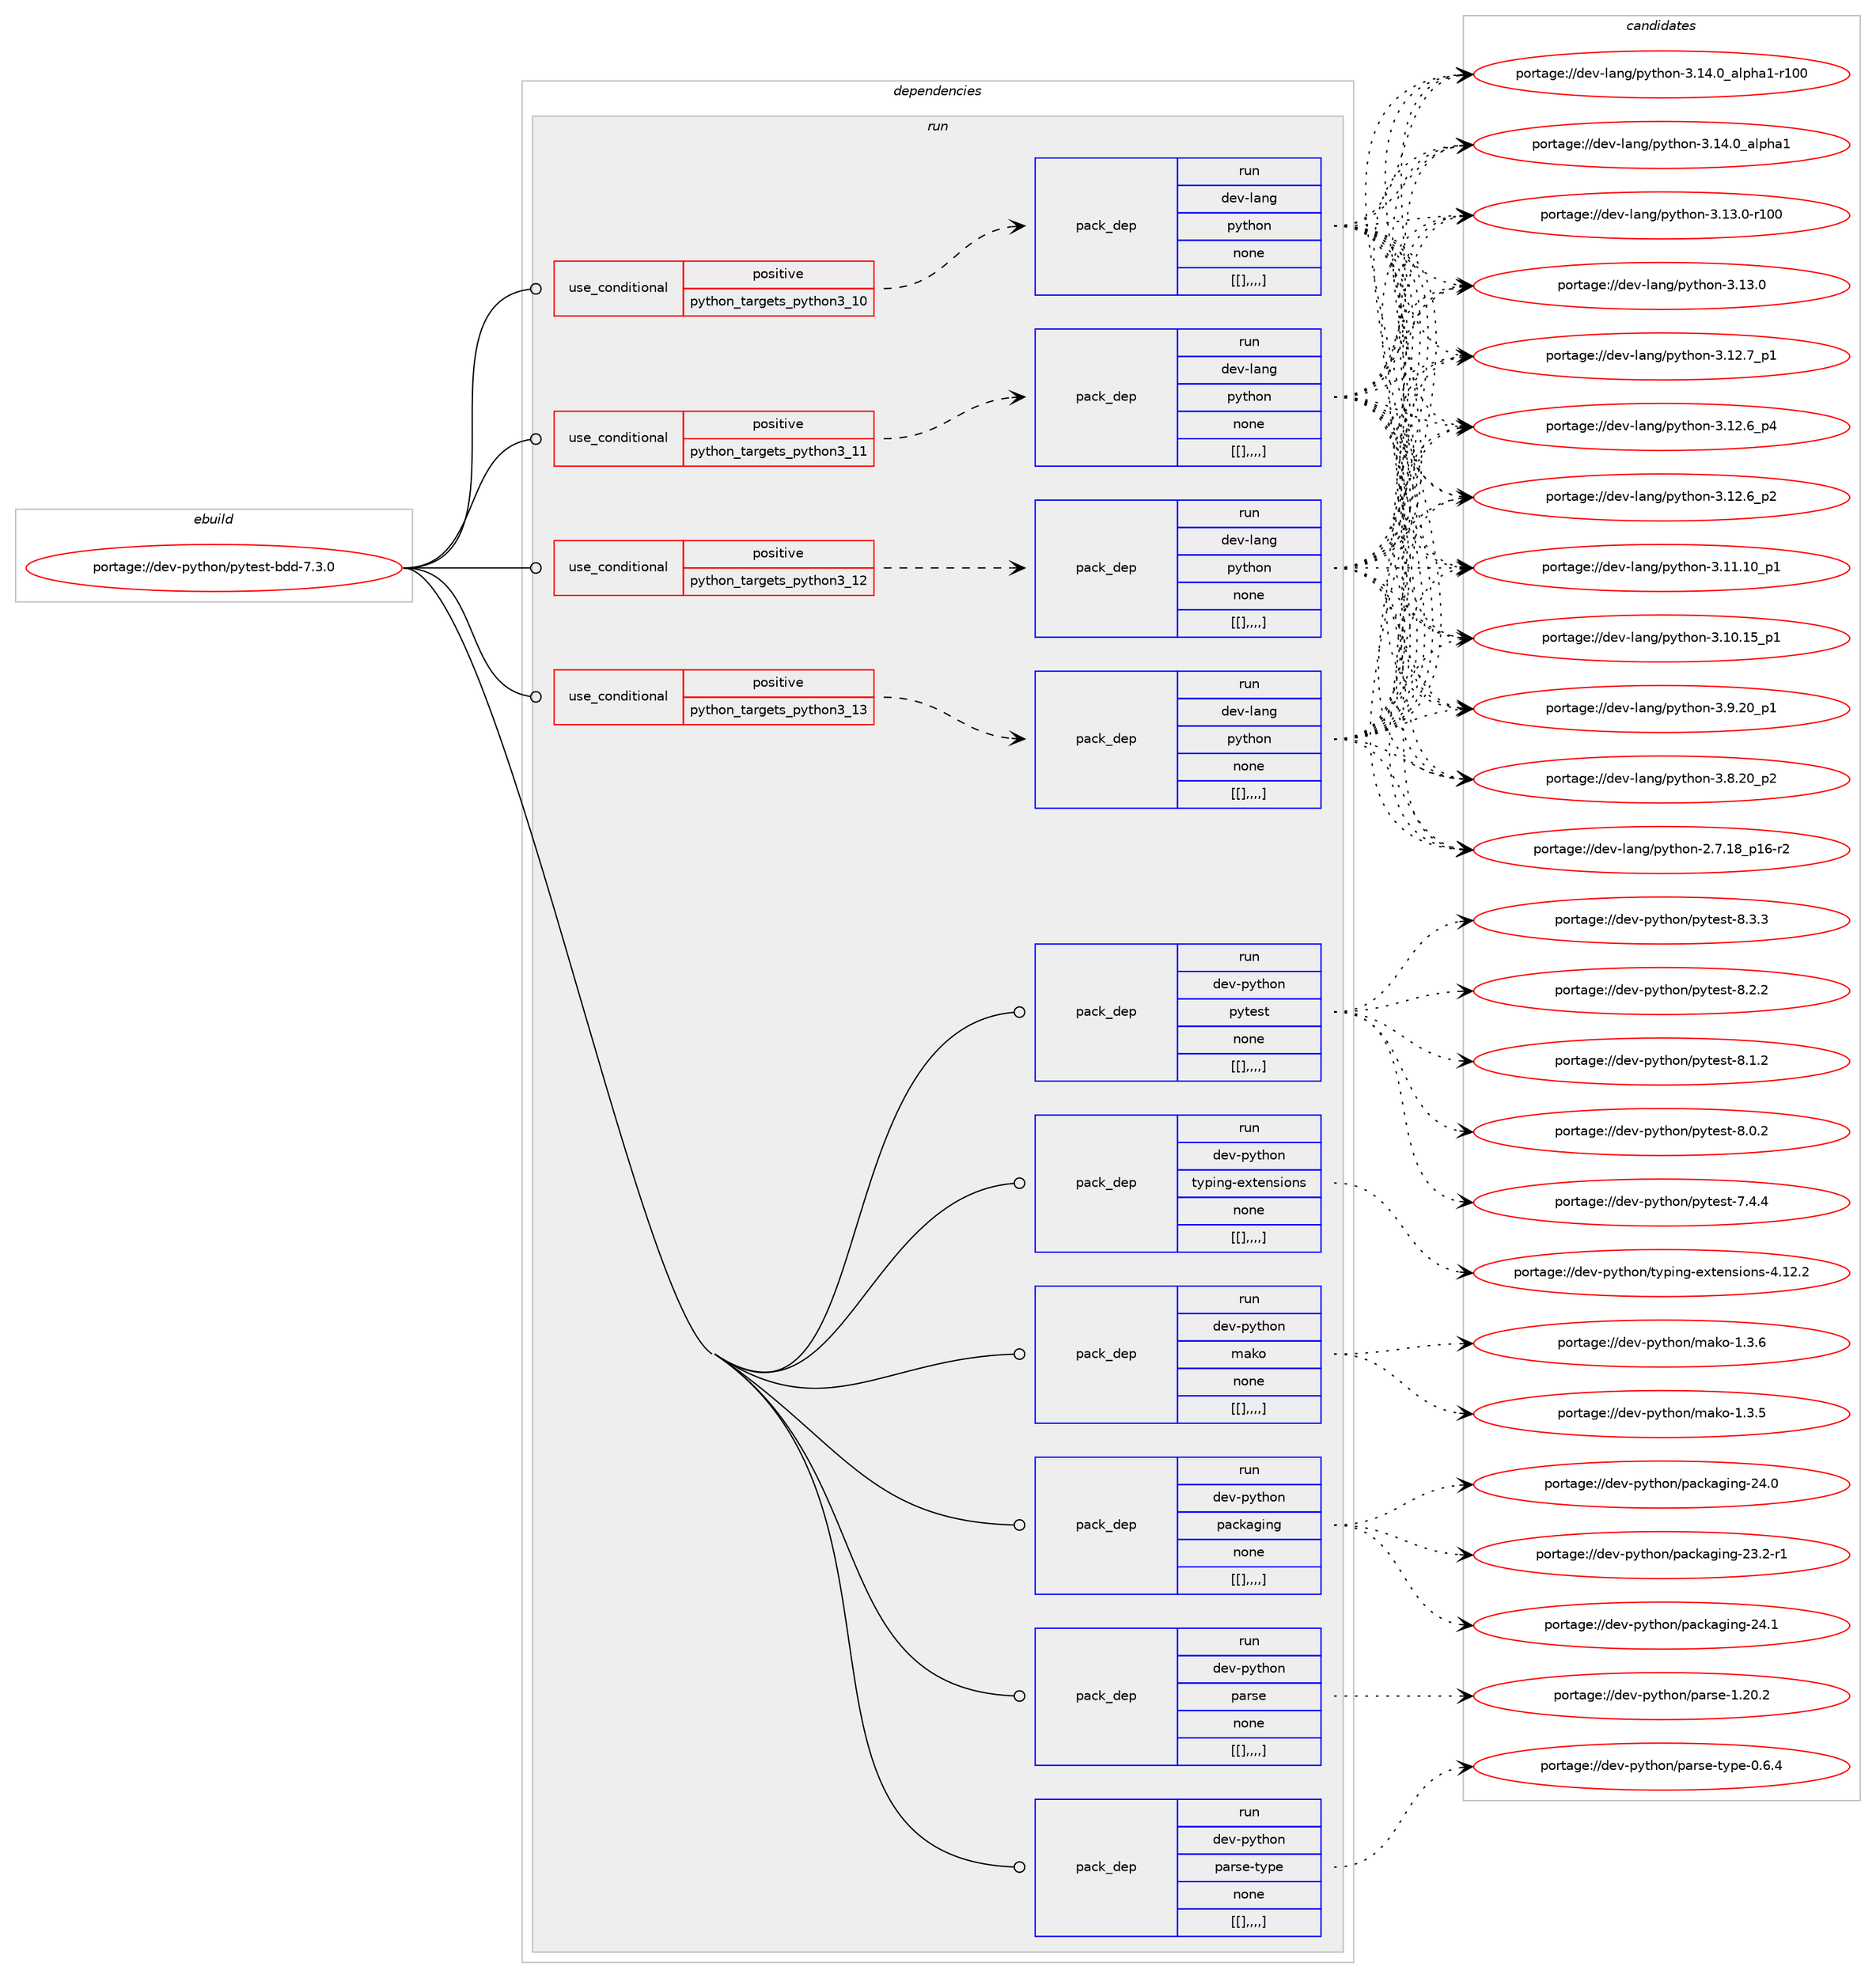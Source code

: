 digraph prolog {

# *************
# Graph options
# *************

newrank=true;
concentrate=true;
compound=true;
graph [rankdir=LR,fontname=Helvetica,fontsize=10,ranksep=1.5];#, ranksep=2.5, nodesep=0.2];
edge  [arrowhead=vee];
node  [fontname=Helvetica,fontsize=10];

# **********
# The ebuild
# **********

subgraph cluster_leftcol {
color=gray;
label=<<i>ebuild</i>>;
id [label="portage://dev-python/pytest-bdd-7.3.0", color=red, width=4, href="../dev-python/pytest-bdd-7.3.0.svg"];
}

# ****************
# The dependencies
# ****************

subgraph cluster_midcol {
color=gray;
label=<<i>dependencies</i>>;
subgraph cluster_compile {
fillcolor="#eeeeee";
style=filled;
label=<<i>compile</i>>;
}
subgraph cluster_compileandrun {
fillcolor="#eeeeee";
style=filled;
label=<<i>compile and run</i>>;
}
subgraph cluster_run {
fillcolor="#eeeeee";
style=filled;
label=<<i>run</i>>;
subgraph cond40395 {
dependency165257 [label=<<TABLE BORDER="0" CELLBORDER="1" CELLSPACING="0" CELLPADDING="4"><TR><TD ROWSPAN="3" CELLPADDING="10">use_conditional</TD></TR><TR><TD>positive</TD></TR><TR><TD>python_targets_python3_10</TD></TR></TABLE>>, shape=none, color=red];
subgraph pack123554 {
dependency165318 [label=<<TABLE BORDER="0" CELLBORDER="1" CELLSPACING="0" CELLPADDING="4" WIDTH="220"><TR><TD ROWSPAN="6" CELLPADDING="30">pack_dep</TD></TR><TR><TD WIDTH="110">run</TD></TR><TR><TD>dev-lang</TD></TR><TR><TD>python</TD></TR><TR><TD>none</TD></TR><TR><TD>[[],,,,]</TD></TR></TABLE>>, shape=none, color=blue];
}
dependency165257:e -> dependency165318:w [weight=20,style="dashed",arrowhead="vee"];
}
id:e -> dependency165257:w [weight=20,style="solid",arrowhead="odot"];
subgraph cond40418 {
dependency165343 [label=<<TABLE BORDER="0" CELLBORDER="1" CELLSPACING="0" CELLPADDING="4"><TR><TD ROWSPAN="3" CELLPADDING="10">use_conditional</TD></TR><TR><TD>positive</TD></TR><TR><TD>python_targets_python3_11</TD></TR></TABLE>>, shape=none, color=red];
subgraph pack123589 {
dependency165345 [label=<<TABLE BORDER="0" CELLBORDER="1" CELLSPACING="0" CELLPADDING="4" WIDTH="220"><TR><TD ROWSPAN="6" CELLPADDING="30">pack_dep</TD></TR><TR><TD WIDTH="110">run</TD></TR><TR><TD>dev-lang</TD></TR><TR><TD>python</TD></TR><TR><TD>none</TD></TR><TR><TD>[[],,,,]</TD></TR></TABLE>>, shape=none, color=blue];
}
dependency165343:e -> dependency165345:w [weight=20,style="dashed",arrowhead="vee"];
}
id:e -> dependency165343:w [weight=20,style="solid",arrowhead="odot"];
subgraph cond40435 {
dependency165381 [label=<<TABLE BORDER="0" CELLBORDER="1" CELLSPACING="0" CELLPADDING="4"><TR><TD ROWSPAN="3" CELLPADDING="10">use_conditional</TD></TR><TR><TD>positive</TD></TR><TR><TD>python_targets_python3_12</TD></TR></TABLE>>, shape=none, color=red];
subgraph pack123636 {
dependency165504 [label=<<TABLE BORDER="0" CELLBORDER="1" CELLSPACING="0" CELLPADDING="4" WIDTH="220"><TR><TD ROWSPAN="6" CELLPADDING="30">pack_dep</TD></TR><TR><TD WIDTH="110">run</TD></TR><TR><TD>dev-lang</TD></TR><TR><TD>python</TD></TR><TR><TD>none</TD></TR><TR><TD>[[],,,,]</TD></TR></TABLE>>, shape=none, color=blue];
}
dependency165381:e -> dependency165504:w [weight=20,style="dashed",arrowhead="vee"];
}
id:e -> dependency165381:w [weight=20,style="solid",arrowhead="odot"];
subgraph cond40498 {
dependency165588 [label=<<TABLE BORDER="0" CELLBORDER="1" CELLSPACING="0" CELLPADDING="4"><TR><TD ROWSPAN="3" CELLPADDING="10">use_conditional</TD></TR><TR><TD>positive</TD></TR><TR><TD>python_targets_python3_13</TD></TR></TABLE>>, shape=none, color=red];
subgraph pack123742 {
dependency165631 [label=<<TABLE BORDER="0" CELLBORDER="1" CELLSPACING="0" CELLPADDING="4" WIDTH="220"><TR><TD ROWSPAN="6" CELLPADDING="30">pack_dep</TD></TR><TR><TD WIDTH="110">run</TD></TR><TR><TD>dev-lang</TD></TR><TR><TD>python</TD></TR><TR><TD>none</TD></TR><TR><TD>[[],,,,]</TD></TR></TABLE>>, shape=none, color=blue];
}
dependency165588:e -> dependency165631:w [weight=20,style="dashed",arrowhead="vee"];
}
id:e -> dependency165588:w [weight=20,style="solid",arrowhead="odot"];
subgraph pack123783 {
dependency165678 [label=<<TABLE BORDER="0" CELLBORDER="1" CELLSPACING="0" CELLPADDING="4" WIDTH="220"><TR><TD ROWSPAN="6" CELLPADDING="30">pack_dep</TD></TR><TR><TD WIDTH="110">run</TD></TR><TR><TD>dev-python</TD></TR><TR><TD>mako</TD></TR><TR><TD>none</TD></TR><TR><TD>[[],,,,]</TD></TR></TABLE>>, shape=none, color=blue];
}
id:e -> dependency165678:w [weight=20,style="solid",arrowhead="odot"];
subgraph pack123786 {
dependency165725 [label=<<TABLE BORDER="0" CELLBORDER="1" CELLSPACING="0" CELLPADDING="4" WIDTH="220"><TR><TD ROWSPAN="6" CELLPADDING="30">pack_dep</TD></TR><TR><TD WIDTH="110">run</TD></TR><TR><TD>dev-python</TD></TR><TR><TD>packaging</TD></TR><TR><TD>none</TD></TR><TR><TD>[[],,,,]</TD></TR></TABLE>>, shape=none, color=blue];
}
id:e -> dependency165725:w [weight=20,style="solid",arrowhead="odot"];
subgraph pack123843 {
dependency165769 [label=<<TABLE BORDER="0" CELLBORDER="1" CELLSPACING="0" CELLPADDING="4" WIDTH="220"><TR><TD ROWSPAN="6" CELLPADDING="30">pack_dep</TD></TR><TR><TD WIDTH="110">run</TD></TR><TR><TD>dev-python</TD></TR><TR><TD>parse</TD></TR><TR><TD>none</TD></TR><TR><TD>[[],,,,]</TD></TR></TABLE>>, shape=none, color=blue];
}
id:e -> dependency165769:w [weight=20,style="solid",arrowhead="odot"];
subgraph pack123845 {
dependency165775 [label=<<TABLE BORDER="0" CELLBORDER="1" CELLSPACING="0" CELLPADDING="4" WIDTH="220"><TR><TD ROWSPAN="6" CELLPADDING="30">pack_dep</TD></TR><TR><TD WIDTH="110">run</TD></TR><TR><TD>dev-python</TD></TR><TR><TD>parse-type</TD></TR><TR><TD>none</TD></TR><TR><TD>[[],,,,]</TD></TR></TABLE>>, shape=none, color=blue];
}
id:e -> dependency165775:w [weight=20,style="solid",arrowhead="odot"];
subgraph pack123864 {
dependency165806 [label=<<TABLE BORDER="0" CELLBORDER="1" CELLSPACING="0" CELLPADDING="4" WIDTH="220"><TR><TD ROWSPAN="6" CELLPADDING="30">pack_dep</TD></TR><TR><TD WIDTH="110">run</TD></TR><TR><TD>dev-python</TD></TR><TR><TD>pytest</TD></TR><TR><TD>none</TD></TR><TR><TD>[[],,,,]</TD></TR></TABLE>>, shape=none, color=blue];
}
id:e -> dependency165806:w [weight=20,style="solid",arrowhead="odot"];
subgraph pack123870 {
dependency165846 [label=<<TABLE BORDER="0" CELLBORDER="1" CELLSPACING="0" CELLPADDING="4" WIDTH="220"><TR><TD ROWSPAN="6" CELLPADDING="30">pack_dep</TD></TR><TR><TD WIDTH="110">run</TD></TR><TR><TD>dev-python</TD></TR><TR><TD>typing-extensions</TD></TR><TR><TD>none</TD></TR><TR><TD>[[],,,,]</TD></TR></TABLE>>, shape=none, color=blue];
}
id:e -> dependency165846:w [weight=20,style="solid",arrowhead="odot"];
}
}

# **************
# The candidates
# **************

subgraph cluster_choices {
rank=same;
color=gray;
label=<<i>candidates</i>>;

subgraph choice123600 {
color=black;
nodesep=1;
choice100101118451089711010347112121116104111110455146495246489597108112104974945114494848 [label="portage://dev-lang/python-3.14.0_alpha1-r100", color=red, width=4,href="../dev-lang/python-3.14.0_alpha1-r100.svg"];
choice1001011184510897110103471121211161041111104551464952464895971081121049749 [label="portage://dev-lang/python-3.14.0_alpha1", color=red, width=4,href="../dev-lang/python-3.14.0_alpha1.svg"];
choice1001011184510897110103471121211161041111104551464951464845114494848 [label="portage://dev-lang/python-3.13.0-r100", color=red, width=4,href="../dev-lang/python-3.13.0-r100.svg"];
choice10010111845108971101034711212111610411111045514649514648 [label="portage://dev-lang/python-3.13.0", color=red, width=4,href="../dev-lang/python-3.13.0.svg"];
choice100101118451089711010347112121116104111110455146495046559511249 [label="portage://dev-lang/python-3.12.7_p1", color=red, width=4,href="../dev-lang/python-3.12.7_p1.svg"];
choice100101118451089711010347112121116104111110455146495046549511252 [label="portage://dev-lang/python-3.12.6_p4", color=red, width=4,href="../dev-lang/python-3.12.6_p4.svg"];
choice100101118451089711010347112121116104111110455146495046549511250 [label="portage://dev-lang/python-3.12.6_p2", color=red, width=4,href="../dev-lang/python-3.12.6_p2.svg"];
choice10010111845108971101034711212111610411111045514649494649489511249 [label="portage://dev-lang/python-3.11.10_p1", color=red, width=4,href="../dev-lang/python-3.11.10_p1.svg"];
choice10010111845108971101034711212111610411111045514649484649539511249 [label="portage://dev-lang/python-3.10.15_p1", color=red, width=4,href="../dev-lang/python-3.10.15_p1.svg"];
choice100101118451089711010347112121116104111110455146574650489511249 [label="portage://dev-lang/python-3.9.20_p1", color=red, width=4,href="../dev-lang/python-3.9.20_p1.svg"];
choice100101118451089711010347112121116104111110455146564650489511250 [label="portage://dev-lang/python-3.8.20_p2", color=red, width=4,href="../dev-lang/python-3.8.20_p2.svg"];
choice100101118451089711010347112121116104111110455046554649569511249544511450 [label="portage://dev-lang/python-2.7.18_p16-r2", color=red, width=4,href="../dev-lang/python-2.7.18_p16-r2.svg"];
dependency165318:e -> choice100101118451089711010347112121116104111110455146495246489597108112104974945114494848:w [style=dotted,weight="100"];
dependency165318:e -> choice1001011184510897110103471121211161041111104551464952464895971081121049749:w [style=dotted,weight="100"];
dependency165318:e -> choice1001011184510897110103471121211161041111104551464951464845114494848:w [style=dotted,weight="100"];
dependency165318:e -> choice10010111845108971101034711212111610411111045514649514648:w [style=dotted,weight="100"];
dependency165318:e -> choice100101118451089711010347112121116104111110455146495046559511249:w [style=dotted,weight="100"];
dependency165318:e -> choice100101118451089711010347112121116104111110455146495046549511252:w [style=dotted,weight="100"];
dependency165318:e -> choice100101118451089711010347112121116104111110455146495046549511250:w [style=dotted,weight="100"];
dependency165318:e -> choice10010111845108971101034711212111610411111045514649494649489511249:w [style=dotted,weight="100"];
dependency165318:e -> choice10010111845108971101034711212111610411111045514649484649539511249:w [style=dotted,weight="100"];
dependency165318:e -> choice100101118451089711010347112121116104111110455146574650489511249:w [style=dotted,weight="100"];
dependency165318:e -> choice100101118451089711010347112121116104111110455146564650489511250:w [style=dotted,weight="100"];
dependency165318:e -> choice100101118451089711010347112121116104111110455046554649569511249544511450:w [style=dotted,weight="100"];
}
subgraph choice123618 {
color=black;
nodesep=1;
choice100101118451089711010347112121116104111110455146495246489597108112104974945114494848 [label="portage://dev-lang/python-3.14.0_alpha1-r100", color=red, width=4,href="../dev-lang/python-3.14.0_alpha1-r100.svg"];
choice1001011184510897110103471121211161041111104551464952464895971081121049749 [label="portage://dev-lang/python-3.14.0_alpha1", color=red, width=4,href="../dev-lang/python-3.14.0_alpha1.svg"];
choice1001011184510897110103471121211161041111104551464951464845114494848 [label="portage://dev-lang/python-3.13.0-r100", color=red, width=4,href="../dev-lang/python-3.13.0-r100.svg"];
choice10010111845108971101034711212111610411111045514649514648 [label="portage://dev-lang/python-3.13.0", color=red, width=4,href="../dev-lang/python-3.13.0.svg"];
choice100101118451089711010347112121116104111110455146495046559511249 [label="portage://dev-lang/python-3.12.7_p1", color=red, width=4,href="../dev-lang/python-3.12.7_p1.svg"];
choice100101118451089711010347112121116104111110455146495046549511252 [label="portage://dev-lang/python-3.12.6_p4", color=red, width=4,href="../dev-lang/python-3.12.6_p4.svg"];
choice100101118451089711010347112121116104111110455146495046549511250 [label="portage://dev-lang/python-3.12.6_p2", color=red, width=4,href="../dev-lang/python-3.12.6_p2.svg"];
choice10010111845108971101034711212111610411111045514649494649489511249 [label="portage://dev-lang/python-3.11.10_p1", color=red, width=4,href="../dev-lang/python-3.11.10_p1.svg"];
choice10010111845108971101034711212111610411111045514649484649539511249 [label="portage://dev-lang/python-3.10.15_p1", color=red, width=4,href="../dev-lang/python-3.10.15_p1.svg"];
choice100101118451089711010347112121116104111110455146574650489511249 [label="portage://dev-lang/python-3.9.20_p1", color=red, width=4,href="../dev-lang/python-3.9.20_p1.svg"];
choice100101118451089711010347112121116104111110455146564650489511250 [label="portage://dev-lang/python-3.8.20_p2", color=red, width=4,href="../dev-lang/python-3.8.20_p2.svg"];
choice100101118451089711010347112121116104111110455046554649569511249544511450 [label="portage://dev-lang/python-2.7.18_p16-r2", color=red, width=4,href="../dev-lang/python-2.7.18_p16-r2.svg"];
dependency165345:e -> choice100101118451089711010347112121116104111110455146495246489597108112104974945114494848:w [style=dotted,weight="100"];
dependency165345:e -> choice1001011184510897110103471121211161041111104551464952464895971081121049749:w [style=dotted,weight="100"];
dependency165345:e -> choice1001011184510897110103471121211161041111104551464951464845114494848:w [style=dotted,weight="100"];
dependency165345:e -> choice10010111845108971101034711212111610411111045514649514648:w [style=dotted,weight="100"];
dependency165345:e -> choice100101118451089711010347112121116104111110455146495046559511249:w [style=dotted,weight="100"];
dependency165345:e -> choice100101118451089711010347112121116104111110455146495046549511252:w [style=dotted,weight="100"];
dependency165345:e -> choice100101118451089711010347112121116104111110455146495046549511250:w [style=dotted,weight="100"];
dependency165345:e -> choice10010111845108971101034711212111610411111045514649494649489511249:w [style=dotted,weight="100"];
dependency165345:e -> choice10010111845108971101034711212111610411111045514649484649539511249:w [style=dotted,weight="100"];
dependency165345:e -> choice100101118451089711010347112121116104111110455146574650489511249:w [style=dotted,weight="100"];
dependency165345:e -> choice100101118451089711010347112121116104111110455146564650489511250:w [style=dotted,weight="100"];
dependency165345:e -> choice100101118451089711010347112121116104111110455046554649569511249544511450:w [style=dotted,weight="100"];
}
subgraph choice123649 {
color=black;
nodesep=1;
choice100101118451089711010347112121116104111110455146495246489597108112104974945114494848 [label="portage://dev-lang/python-3.14.0_alpha1-r100", color=red, width=4,href="../dev-lang/python-3.14.0_alpha1-r100.svg"];
choice1001011184510897110103471121211161041111104551464952464895971081121049749 [label="portage://dev-lang/python-3.14.0_alpha1", color=red, width=4,href="../dev-lang/python-3.14.0_alpha1.svg"];
choice1001011184510897110103471121211161041111104551464951464845114494848 [label="portage://dev-lang/python-3.13.0-r100", color=red, width=4,href="../dev-lang/python-3.13.0-r100.svg"];
choice10010111845108971101034711212111610411111045514649514648 [label="portage://dev-lang/python-3.13.0", color=red, width=4,href="../dev-lang/python-3.13.0.svg"];
choice100101118451089711010347112121116104111110455146495046559511249 [label="portage://dev-lang/python-3.12.7_p1", color=red, width=4,href="../dev-lang/python-3.12.7_p1.svg"];
choice100101118451089711010347112121116104111110455146495046549511252 [label="portage://dev-lang/python-3.12.6_p4", color=red, width=4,href="../dev-lang/python-3.12.6_p4.svg"];
choice100101118451089711010347112121116104111110455146495046549511250 [label="portage://dev-lang/python-3.12.6_p2", color=red, width=4,href="../dev-lang/python-3.12.6_p2.svg"];
choice10010111845108971101034711212111610411111045514649494649489511249 [label="portage://dev-lang/python-3.11.10_p1", color=red, width=4,href="../dev-lang/python-3.11.10_p1.svg"];
choice10010111845108971101034711212111610411111045514649484649539511249 [label="portage://dev-lang/python-3.10.15_p1", color=red, width=4,href="../dev-lang/python-3.10.15_p1.svg"];
choice100101118451089711010347112121116104111110455146574650489511249 [label="portage://dev-lang/python-3.9.20_p1", color=red, width=4,href="../dev-lang/python-3.9.20_p1.svg"];
choice100101118451089711010347112121116104111110455146564650489511250 [label="portage://dev-lang/python-3.8.20_p2", color=red, width=4,href="../dev-lang/python-3.8.20_p2.svg"];
choice100101118451089711010347112121116104111110455046554649569511249544511450 [label="portage://dev-lang/python-2.7.18_p16-r2", color=red, width=4,href="../dev-lang/python-2.7.18_p16-r2.svg"];
dependency165504:e -> choice100101118451089711010347112121116104111110455146495246489597108112104974945114494848:w [style=dotted,weight="100"];
dependency165504:e -> choice1001011184510897110103471121211161041111104551464952464895971081121049749:w [style=dotted,weight="100"];
dependency165504:e -> choice1001011184510897110103471121211161041111104551464951464845114494848:w [style=dotted,weight="100"];
dependency165504:e -> choice10010111845108971101034711212111610411111045514649514648:w [style=dotted,weight="100"];
dependency165504:e -> choice100101118451089711010347112121116104111110455146495046559511249:w [style=dotted,weight="100"];
dependency165504:e -> choice100101118451089711010347112121116104111110455146495046549511252:w [style=dotted,weight="100"];
dependency165504:e -> choice100101118451089711010347112121116104111110455146495046549511250:w [style=dotted,weight="100"];
dependency165504:e -> choice10010111845108971101034711212111610411111045514649494649489511249:w [style=dotted,weight="100"];
dependency165504:e -> choice10010111845108971101034711212111610411111045514649484649539511249:w [style=dotted,weight="100"];
dependency165504:e -> choice100101118451089711010347112121116104111110455146574650489511249:w [style=dotted,weight="100"];
dependency165504:e -> choice100101118451089711010347112121116104111110455146564650489511250:w [style=dotted,weight="100"];
dependency165504:e -> choice100101118451089711010347112121116104111110455046554649569511249544511450:w [style=dotted,weight="100"];
}
subgraph choice123664 {
color=black;
nodesep=1;
choice100101118451089711010347112121116104111110455146495246489597108112104974945114494848 [label="portage://dev-lang/python-3.14.0_alpha1-r100", color=red, width=4,href="../dev-lang/python-3.14.0_alpha1-r100.svg"];
choice1001011184510897110103471121211161041111104551464952464895971081121049749 [label="portage://dev-lang/python-3.14.0_alpha1", color=red, width=4,href="../dev-lang/python-3.14.0_alpha1.svg"];
choice1001011184510897110103471121211161041111104551464951464845114494848 [label="portage://dev-lang/python-3.13.0-r100", color=red, width=4,href="../dev-lang/python-3.13.0-r100.svg"];
choice10010111845108971101034711212111610411111045514649514648 [label="portage://dev-lang/python-3.13.0", color=red, width=4,href="../dev-lang/python-3.13.0.svg"];
choice100101118451089711010347112121116104111110455146495046559511249 [label="portage://dev-lang/python-3.12.7_p1", color=red, width=4,href="../dev-lang/python-3.12.7_p1.svg"];
choice100101118451089711010347112121116104111110455146495046549511252 [label="portage://dev-lang/python-3.12.6_p4", color=red, width=4,href="../dev-lang/python-3.12.6_p4.svg"];
choice100101118451089711010347112121116104111110455146495046549511250 [label="portage://dev-lang/python-3.12.6_p2", color=red, width=4,href="../dev-lang/python-3.12.6_p2.svg"];
choice10010111845108971101034711212111610411111045514649494649489511249 [label="portage://dev-lang/python-3.11.10_p1", color=red, width=4,href="../dev-lang/python-3.11.10_p1.svg"];
choice10010111845108971101034711212111610411111045514649484649539511249 [label="portage://dev-lang/python-3.10.15_p1", color=red, width=4,href="../dev-lang/python-3.10.15_p1.svg"];
choice100101118451089711010347112121116104111110455146574650489511249 [label="portage://dev-lang/python-3.9.20_p1", color=red, width=4,href="../dev-lang/python-3.9.20_p1.svg"];
choice100101118451089711010347112121116104111110455146564650489511250 [label="portage://dev-lang/python-3.8.20_p2", color=red, width=4,href="../dev-lang/python-3.8.20_p2.svg"];
choice100101118451089711010347112121116104111110455046554649569511249544511450 [label="portage://dev-lang/python-2.7.18_p16-r2", color=red, width=4,href="../dev-lang/python-2.7.18_p16-r2.svg"];
dependency165631:e -> choice100101118451089711010347112121116104111110455146495246489597108112104974945114494848:w [style=dotted,weight="100"];
dependency165631:e -> choice1001011184510897110103471121211161041111104551464952464895971081121049749:w [style=dotted,weight="100"];
dependency165631:e -> choice1001011184510897110103471121211161041111104551464951464845114494848:w [style=dotted,weight="100"];
dependency165631:e -> choice10010111845108971101034711212111610411111045514649514648:w [style=dotted,weight="100"];
dependency165631:e -> choice100101118451089711010347112121116104111110455146495046559511249:w [style=dotted,weight="100"];
dependency165631:e -> choice100101118451089711010347112121116104111110455146495046549511252:w [style=dotted,weight="100"];
dependency165631:e -> choice100101118451089711010347112121116104111110455146495046549511250:w [style=dotted,weight="100"];
dependency165631:e -> choice10010111845108971101034711212111610411111045514649494649489511249:w [style=dotted,weight="100"];
dependency165631:e -> choice10010111845108971101034711212111610411111045514649484649539511249:w [style=dotted,weight="100"];
dependency165631:e -> choice100101118451089711010347112121116104111110455146574650489511249:w [style=dotted,weight="100"];
dependency165631:e -> choice100101118451089711010347112121116104111110455146564650489511250:w [style=dotted,weight="100"];
dependency165631:e -> choice100101118451089711010347112121116104111110455046554649569511249544511450:w [style=dotted,weight="100"];
}
subgraph choice123706 {
color=black;
nodesep=1;
choice100101118451121211161041111104710997107111454946514654 [label="portage://dev-python/mako-1.3.6", color=red, width=4,href="../dev-python/mako-1.3.6.svg"];
choice100101118451121211161041111104710997107111454946514653 [label="portage://dev-python/mako-1.3.5", color=red, width=4,href="../dev-python/mako-1.3.5.svg"];
dependency165678:e -> choice100101118451121211161041111104710997107111454946514654:w [style=dotted,weight="100"];
dependency165678:e -> choice100101118451121211161041111104710997107111454946514653:w [style=dotted,weight="100"];
}
subgraph choice123772 {
color=black;
nodesep=1;
choice10010111845112121116104111110471129799107971031051101034550524649 [label="portage://dev-python/packaging-24.1", color=red, width=4,href="../dev-python/packaging-24.1.svg"];
choice10010111845112121116104111110471129799107971031051101034550524648 [label="portage://dev-python/packaging-24.0", color=red, width=4,href="../dev-python/packaging-24.0.svg"];
choice100101118451121211161041111104711297991079710310511010345505146504511449 [label="portage://dev-python/packaging-23.2-r1", color=red, width=4,href="../dev-python/packaging-23.2-r1.svg"];
dependency165725:e -> choice10010111845112121116104111110471129799107971031051101034550524649:w [style=dotted,weight="100"];
dependency165725:e -> choice10010111845112121116104111110471129799107971031051101034550524648:w [style=dotted,weight="100"];
dependency165725:e -> choice100101118451121211161041111104711297991079710310511010345505146504511449:w [style=dotted,weight="100"];
}
subgraph choice123776 {
color=black;
nodesep=1;
choice10010111845112121116104111110471129711411510145494650484650 [label="portage://dev-python/parse-1.20.2", color=red, width=4,href="../dev-python/parse-1.20.2.svg"];
dependency165769:e -> choice10010111845112121116104111110471129711411510145494650484650:w [style=dotted,weight="100"];
}
subgraph choice123801 {
color=black;
nodesep=1;
choice10010111845112121116104111110471129711411510145116121112101454846544652 [label="portage://dev-python/parse-type-0.6.4", color=red, width=4,href="../dev-python/parse-type-0.6.4.svg"];
dependency165775:e -> choice10010111845112121116104111110471129711411510145116121112101454846544652:w [style=dotted,weight="100"];
}
subgraph choice123804 {
color=black;
nodesep=1;
choice1001011184511212111610411111047112121116101115116455646514651 [label="portage://dev-python/pytest-8.3.3", color=red, width=4,href="../dev-python/pytest-8.3.3.svg"];
choice1001011184511212111610411111047112121116101115116455646504650 [label="portage://dev-python/pytest-8.2.2", color=red, width=4,href="../dev-python/pytest-8.2.2.svg"];
choice1001011184511212111610411111047112121116101115116455646494650 [label="portage://dev-python/pytest-8.1.2", color=red, width=4,href="../dev-python/pytest-8.1.2.svg"];
choice1001011184511212111610411111047112121116101115116455646484650 [label="portage://dev-python/pytest-8.0.2", color=red, width=4,href="../dev-python/pytest-8.0.2.svg"];
choice1001011184511212111610411111047112121116101115116455546524652 [label="portage://dev-python/pytest-7.4.4", color=red, width=4,href="../dev-python/pytest-7.4.4.svg"];
dependency165806:e -> choice1001011184511212111610411111047112121116101115116455646514651:w [style=dotted,weight="100"];
dependency165806:e -> choice1001011184511212111610411111047112121116101115116455646504650:w [style=dotted,weight="100"];
dependency165806:e -> choice1001011184511212111610411111047112121116101115116455646494650:w [style=dotted,weight="100"];
dependency165806:e -> choice1001011184511212111610411111047112121116101115116455646484650:w [style=dotted,weight="100"];
dependency165806:e -> choice1001011184511212111610411111047112121116101115116455546524652:w [style=dotted,weight="100"];
}
subgraph choice123826 {
color=black;
nodesep=1;
choice10010111845112121116104111110471161211121051101034510112011610111011510511111011545524649504650 [label="portage://dev-python/typing-extensions-4.12.2", color=red, width=4,href="../dev-python/typing-extensions-4.12.2.svg"];
dependency165846:e -> choice10010111845112121116104111110471161211121051101034510112011610111011510511111011545524649504650:w [style=dotted,weight="100"];
}
}

}
